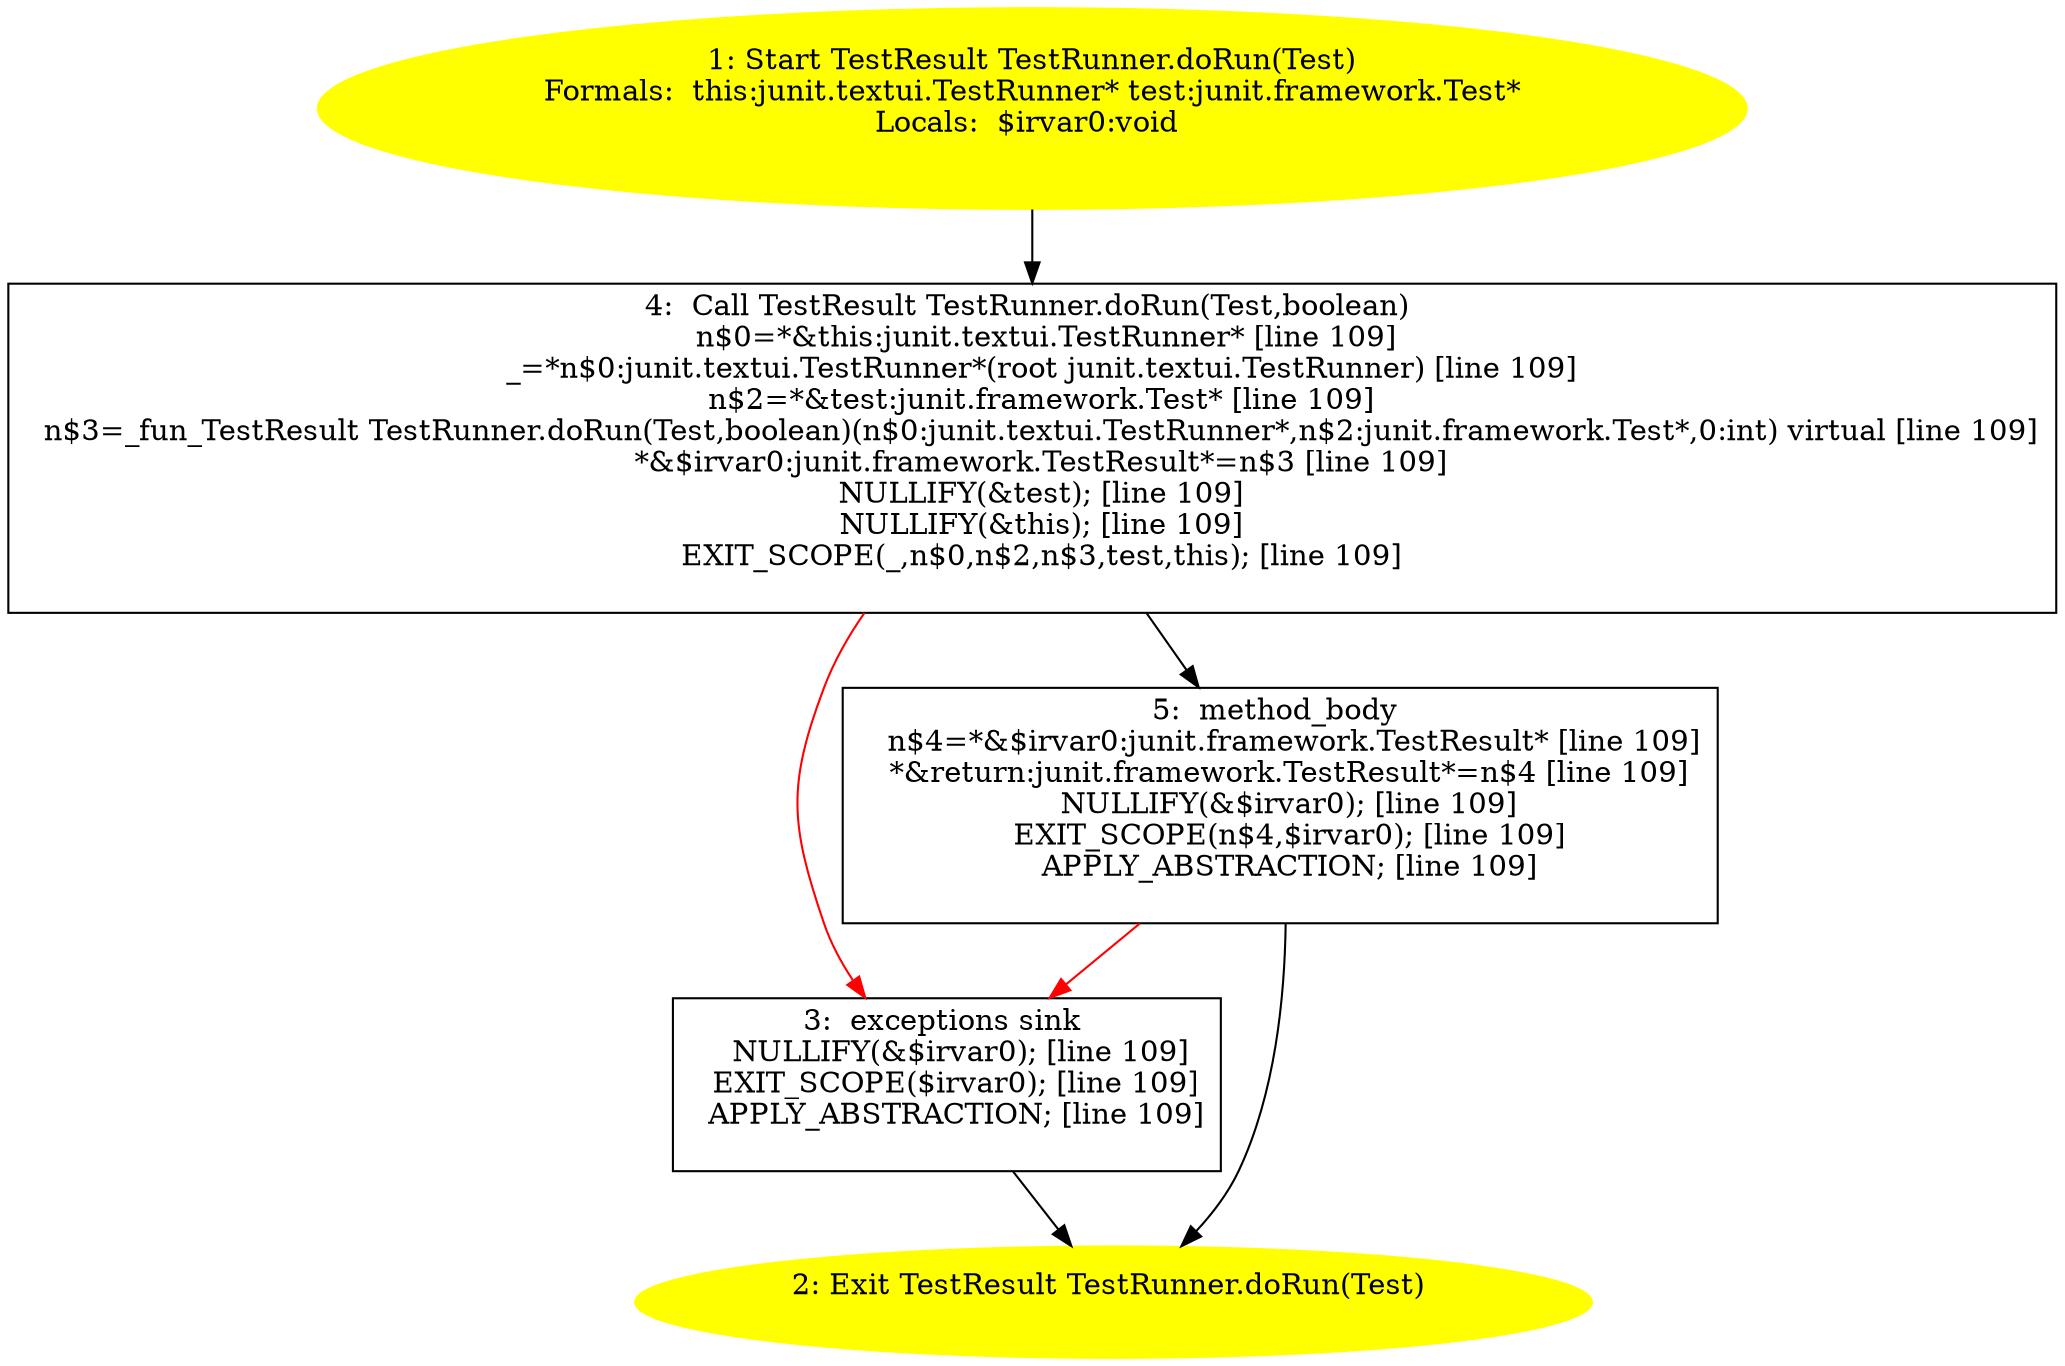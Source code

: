 /* @generated */
digraph cfg {
"junit.textui.TestRunner.doRun(junit.framework.Test):junit.framework.TestResult.1b0756d4761e03b8793c558fa0003601_1" [label="1: Start TestResult TestRunner.doRun(Test)\nFormals:  this:junit.textui.TestRunner* test:junit.framework.Test*\nLocals:  $irvar0:void \n  " color=yellow style=filled]
	

	 "junit.textui.TestRunner.doRun(junit.framework.Test):junit.framework.TestResult.1b0756d4761e03b8793c558fa0003601_1" -> "junit.textui.TestRunner.doRun(junit.framework.Test):junit.framework.TestResult.1b0756d4761e03b8793c558fa0003601_4" ;
"junit.textui.TestRunner.doRun(junit.framework.Test):junit.framework.TestResult.1b0756d4761e03b8793c558fa0003601_2" [label="2: Exit TestResult TestRunner.doRun(Test) \n  " color=yellow style=filled]
	

"junit.textui.TestRunner.doRun(junit.framework.Test):junit.framework.TestResult.1b0756d4761e03b8793c558fa0003601_3" [label="3:  exceptions sink \n   NULLIFY(&$irvar0); [line 109]\n  EXIT_SCOPE($irvar0); [line 109]\n  APPLY_ABSTRACTION; [line 109]\n " shape="box"]
	

	 "junit.textui.TestRunner.doRun(junit.framework.Test):junit.framework.TestResult.1b0756d4761e03b8793c558fa0003601_3" -> "junit.textui.TestRunner.doRun(junit.framework.Test):junit.framework.TestResult.1b0756d4761e03b8793c558fa0003601_2" ;
"junit.textui.TestRunner.doRun(junit.framework.Test):junit.framework.TestResult.1b0756d4761e03b8793c558fa0003601_4" [label="4:  Call TestResult TestRunner.doRun(Test,boolean) \n   n$0=*&this:junit.textui.TestRunner* [line 109]\n  _=*n$0:junit.textui.TestRunner*(root junit.textui.TestRunner) [line 109]\n  n$2=*&test:junit.framework.Test* [line 109]\n  n$3=_fun_TestResult TestRunner.doRun(Test,boolean)(n$0:junit.textui.TestRunner*,n$2:junit.framework.Test*,0:int) virtual [line 109]\n  *&$irvar0:junit.framework.TestResult*=n$3 [line 109]\n  NULLIFY(&test); [line 109]\n  NULLIFY(&this); [line 109]\n  EXIT_SCOPE(_,n$0,n$2,n$3,test,this); [line 109]\n " shape="box"]
	

	 "junit.textui.TestRunner.doRun(junit.framework.Test):junit.framework.TestResult.1b0756d4761e03b8793c558fa0003601_4" -> "junit.textui.TestRunner.doRun(junit.framework.Test):junit.framework.TestResult.1b0756d4761e03b8793c558fa0003601_5" ;
	 "junit.textui.TestRunner.doRun(junit.framework.Test):junit.framework.TestResult.1b0756d4761e03b8793c558fa0003601_4" -> "junit.textui.TestRunner.doRun(junit.framework.Test):junit.framework.TestResult.1b0756d4761e03b8793c558fa0003601_3" [color="red" ];
"junit.textui.TestRunner.doRun(junit.framework.Test):junit.framework.TestResult.1b0756d4761e03b8793c558fa0003601_5" [label="5:  method_body \n   n$4=*&$irvar0:junit.framework.TestResult* [line 109]\n  *&return:junit.framework.TestResult*=n$4 [line 109]\n  NULLIFY(&$irvar0); [line 109]\n  EXIT_SCOPE(n$4,$irvar0); [line 109]\n  APPLY_ABSTRACTION; [line 109]\n " shape="box"]
	

	 "junit.textui.TestRunner.doRun(junit.framework.Test):junit.framework.TestResult.1b0756d4761e03b8793c558fa0003601_5" -> "junit.textui.TestRunner.doRun(junit.framework.Test):junit.framework.TestResult.1b0756d4761e03b8793c558fa0003601_2" ;
	 "junit.textui.TestRunner.doRun(junit.framework.Test):junit.framework.TestResult.1b0756d4761e03b8793c558fa0003601_5" -> "junit.textui.TestRunner.doRun(junit.framework.Test):junit.framework.TestResult.1b0756d4761e03b8793c558fa0003601_3" [color="red" ];
}

